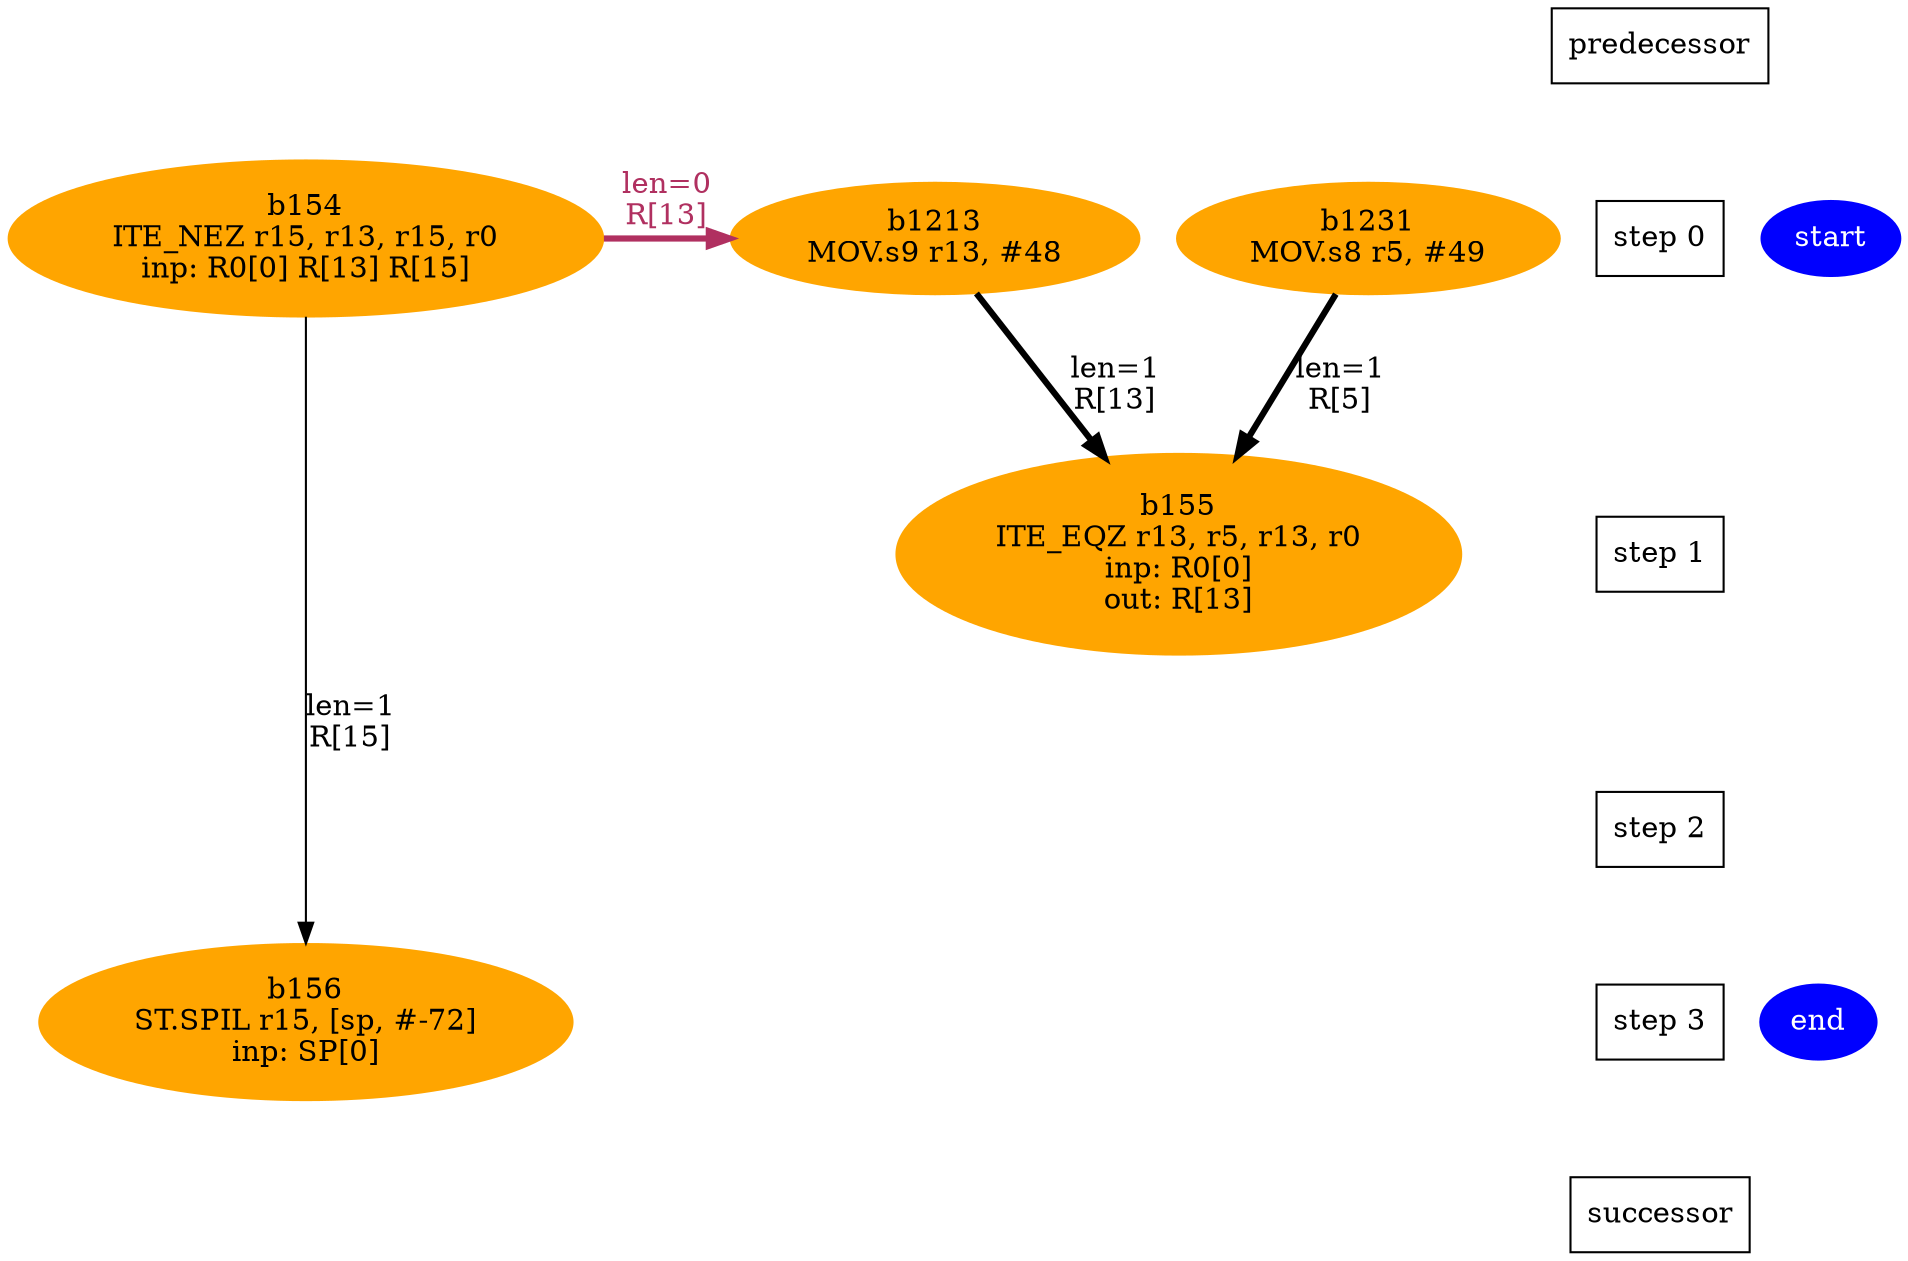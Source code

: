 digraph N {
 b154[color=orange,fontcolor=black,style=filled,label="b154\nITE_NEZ r15, r13, r15, r0\ninp: R0[0] R[13] R[15]"];  {rank=same; S0;  b154;}
 b155[color=orange,fontcolor=black,style=filled,label="b155\nITE_EQZ r13, r5, r13, r0\ninp: R0[0]\nout: R[13]"];  {rank=same; S1;  b155;}
 b156[color=orange,fontcolor=black,style=filled,label="b156\nST.SPIL r15, [sp, #-72]\ninp: SP[0]"];  {rank=same; S3;  b156;}
 b1213[color=orange,fontcolor=black,style=filled,label="b1213\nMOV.s9 r13, #48"];  {rank=same; S0;  b1213;}
 b1231[color=orange,fontcolor=black,style=filled,label="b1231\nMOV.s8 r5, #49"];  {rank=same; S0;  b1231;}
 start [color=blue,fontcolor=white,style=filled,label="start"];  {rank=same; S0;  start;}
 end [color=blue,fontcolor=white,style=filled,label="end"];  {rank=same; S3;  end;}
   b154 -> b1213 [color=maroon,fontcolor=maroon,penwidth=3,label="len=0\nR[13]",weight=1000];
   b154 -> b156 [color=black,fontcolor=black,label="len=1\nR[15]",weight=1000];
   b1213 -> b155 [color=black,fontcolor=black,penwidth=3,label="len=1\nR[13]",weight=1000];
   b1231 -> b155 [color=black,fontcolor=black,penwidth=3,label="len=1\nR[5]",weight=1000];
  Sm1 [label="predecessor",shape=box];
  S0 [label="step 0",shape=box];
  Sm1 -> S0[style=invis,weight=9000];
  S1 [label="step 1",shape=box];
  S0 -> S1[style=invis,weight=9000];
  S2 [label="step 2",shape=box];
  S1 -> S2[style=invis,weight=9000];
  S3 [label="step 3",shape=box];
  S2 -> S3[style=invis,weight=9000];
  S4 [label="successor",shape=box];
  S3 -> S4[style=invis,weight=9000];
}
